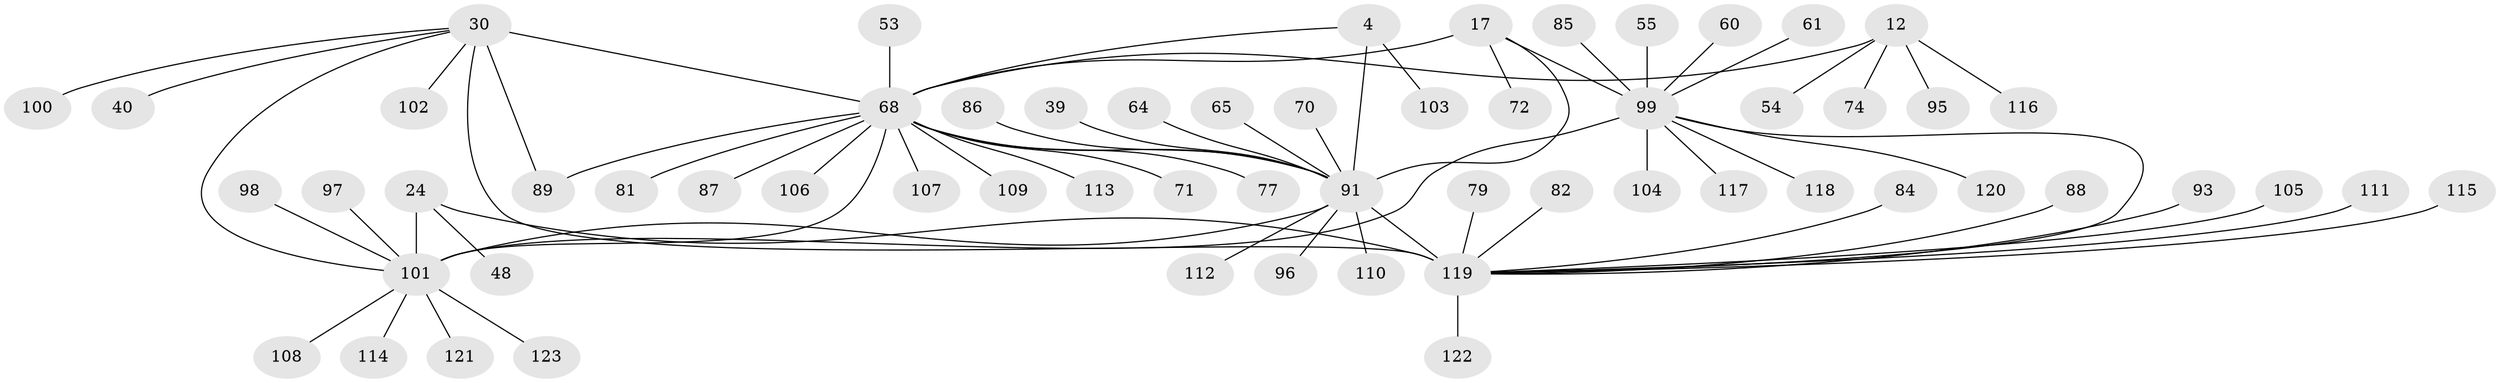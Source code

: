 // original degree distribution, {8: 0.06504065040650407, 6: 0.032520325203252036, 13: 0.008130081300813009, 7: 0.032520325203252036, 9: 0.016260162601626018, 10: 0.056910569105691054, 11: 0.024390243902439025, 5: 0.008130081300813009, 2: 0.11382113821138211, 1: 0.6016260162601627, 3: 0.04065040650406504}
// Generated by graph-tools (version 1.1) at 2025/54/03/09/25 04:54:22]
// undirected, 61 vertices, 69 edges
graph export_dot {
graph [start="1"]
  node [color=gray90,style=filled];
  4 [super="+2"];
  12 [super="+7"];
  17 [super="+15"];
  24 [super="+22"];
  30 [super="+28"];
  39;
  40;
  48;
  53;
  54;
  55;
  60;
  61;
  64;
  65;
  68 [super="+38+11+51+37"];
  70;
  71;
  72 [super="+56"];
  74;
  77;
  79 [super="+67"];
  81;
  82 [super="+43"];
  84;
  85 [super="+58"];
  86 [super="+57"];
  87;
  88;
  89 [super="+52"];
  91 [super="+31+3+59+63+90+6"];
  93 [super="+83"];
  95;
  96;
  97;
  98;
  99 [super="+18+45"];
  100;
  101 [super="+66+46+50+62+69+73+76+94"];
  102;
  103;
  104;
  105;
  106;
  107;
  108 [super="+47+92"];
  109 [super="+78"];
  110;
  111;
  112;
  113;
  114;
  115;
  116 [super="+80"];
  117;
  118;
  119 [super="+32+29+35+42+75"];
  120;
  121;
  122;
  123;
  4 -- 103;
  4 -- 91 [weight=8];
  4 -- 68;
  12 -- 74;
  12 -- 54;
  12 -- 95;
  12 -- 116;
  12 -- 68 [weight=8];
  17 -- 72;
  17 -- 91;
  17 -- 68;
  17 -- 99 [weight=8];
  24 -- 48;
  24 -- 101 [weight=8];
  24 -- 119;
  30 -- 40;
  30 -- 102;
  30 -- 100;
  30 -- 101 [weight=2];
  30 -- 89;
  30 -- 119 [weight=8];
  30 -- 68 [weight=2];
  39 -- 91;
  53 -- 68;
  55 -- 99;
  60 -- 99;
  61 -- 99;
  64 -- 91;
  65 -- 91;
  68 -- 91 [weight=2];
  68 -- 101;
  68 -- 106;
  68 -- 109;
  68 -- 87;
  68 -- 89;
  68 -- 71;
  68 -- 107;
  68 -- 77;
  68 -- 81;
  68 -- 113;
  70 -- 91;
  79 -- 119;
  82 -- 119;
  84 -- 119;
  85 -- 99;
  86 -- 91;
  88 -- 119;
  91 -- 96;
  91 -- 110;
  91 -- 101;
  91 -- 112;
  91 -- 119 [weight=2];
  93 -- 119;
  97 -- 101;
  98 -- 101;
  99 -- 101;
  99 -- 104;
  99 -- 117;
  99 -- 118;
  99 -- 119 [weight=2];
  99 -- 120;
  101 -- 108;
  101 -- 114;
  101 -- 121;
  101 -- 123;
  105 -- 119;
  111 -- 119;
  115 -- 119;
  119 -- 122;
}
